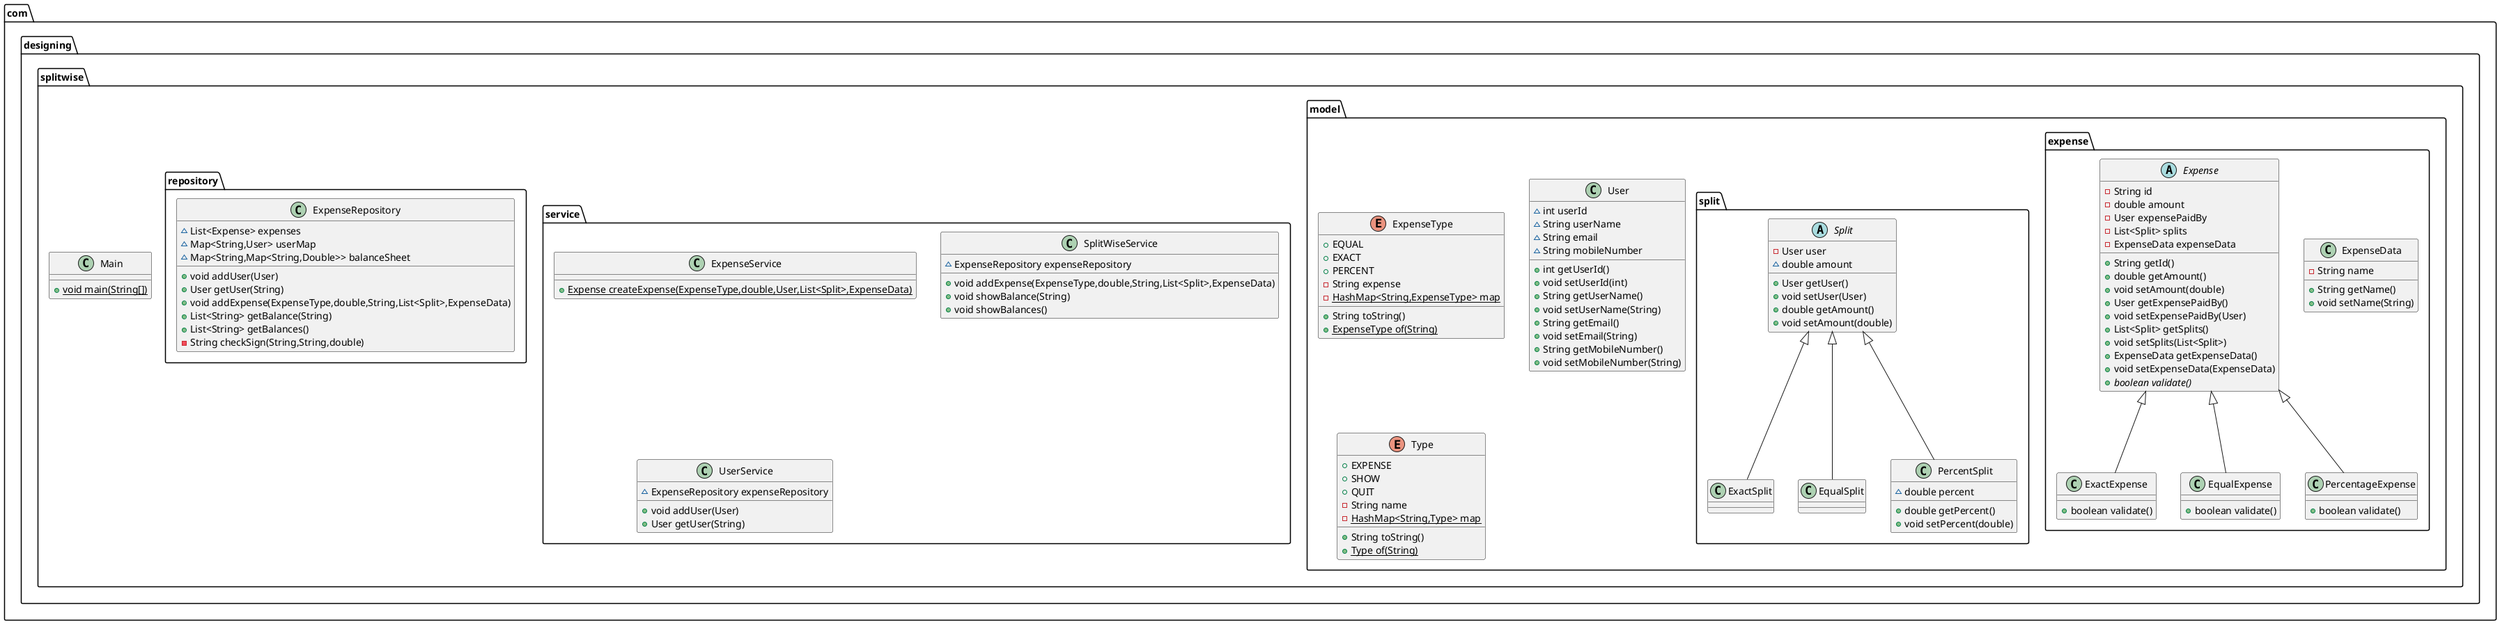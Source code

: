 @startuml
class com.designing.splitwise.model.expense.ExactExpense {
+ boolean validate()
}
class com.designing.splitwise.model.expense.EqualExpense {
+ boolean validate()
}
class com.designing.splitwise.model.expense.PercentageExpense {
+ boolean validate()
}
class com.designing.splitwise.service.ExpenseService {
+ {static} Expense createExpense(ExpenseType,double,User,List<Split>,ExpenseData)
}
enum com.designing.splitwise.model.ExpenseType {
+  EQUAL
+  EXACT
+  PERCENT
- String expense
- {static} HashMap<String,ExpenseType> map
+ String toString()
+ {static} ExpenseType of(String)
}
class com.designing.splitwise.Main {
+ {static} void main(String[])
}
class com.designing.splitwise.model.split.ExactSplit {
}
class com.designing.splitwise.repository.ExpenseRepository {
~ List<Expense> expenses
~ Map<String,User> userMap
~ Map<String,Map<String,Double>> balanceSheet
+ void addUser(User)
+ User getUser(String)
+ void addExpense(ExpenseType,double,String,List<Split>,ExpenseData)
+ List<String> getBalance(String)
+ List<String> getBalances()
- String checkSign(String,String,double)
}
class com.designing.splitwise.model.User {
~ int userId
~ String userName
~ String email
~ String mobileNumber
+ int getUserId()
+ void setUserId(int)
+ String getUserName()
+ void setUserName(String)
+ String getEmail()
+ void setEmail(String)
+ String getMobileNumber()
+ void setMobileNumber(String)
}
class com.designing.splitwise.service.SplitWiseService {
~ ExpenseRepository expenseRepository
+ void addExpense(ExpenseType,double,String,List<Split>,ExpenseData)
+ void showBalance(String)
+ void showBalances()
}
abstract class com.designing.splitwise.model.split.Split {
- User user
~ double amount
+ User getUser()
+ void setUser(User)
+ double getAmount()
+ void setAmount(double)
}
class com.designing.splitwise.model.split.EqualSplit {
}
class com.designing.splitwise.model.expense.ExpenseData {
- String name
+ String getName()
+ void setName(String)
}
class com.designing.splitwise.service.UserService {
~ ExpenseRepository expenseRepository
+ void addUser(User)
+ User getUser(String)
}
class com.designing.splitwise.model.split.PercentSplit {
~ double percent
+ double getPercent()
+ void setPercent(double)
}
abstract class com.designing.splitwise.model.expense.Expense {
- String id
- double amount
- User expensePaidBy
- List<Split> splits
- ExpenseData expenseData
+ String getId()
+ double getAmount()
+ void setAmount(double)
+ User getExpensePaidBy()
+ void setExpensePaidBy(User)
+ List<Split> getSplits()
+ void setSplits(List<Split>)
+ ExpenseData getExpenseData()
+ void setExpenseData(ExpenseData)
+ {abstract}boolean validate()
}
enum com.designing.splitwise.model.Type {
+  EXPENSE
+  SHOW
+  QUIT
- String name
- {static} HashMap<String,Type> map
+ String toString()
+ {static} Type of(String)
}


com.designing.splitwise.model.expense.Expense <|-- com.designing.splitwise.model.expense.ExactExpense
com.designing.splitwise.model.expense.Expense <|-- com.designing.splitwise.model.expense.EqualExpense
com.designing.splitwise.model.expense.Expense <|-- com.designing.splitwise.model.expense.PercentageExpense
com.designing.splitwise.model.split.Split <|-- com.designing.splitwise.model.split.ExactSplit
com.designing.splitwise.model.split.Split <|-- com.designing.splitwise.model.split.EqualSplit
com.designing.splitwise.model.split.Split <|-- com.designing.splitwise.model.split.PercentSplit
@enduml